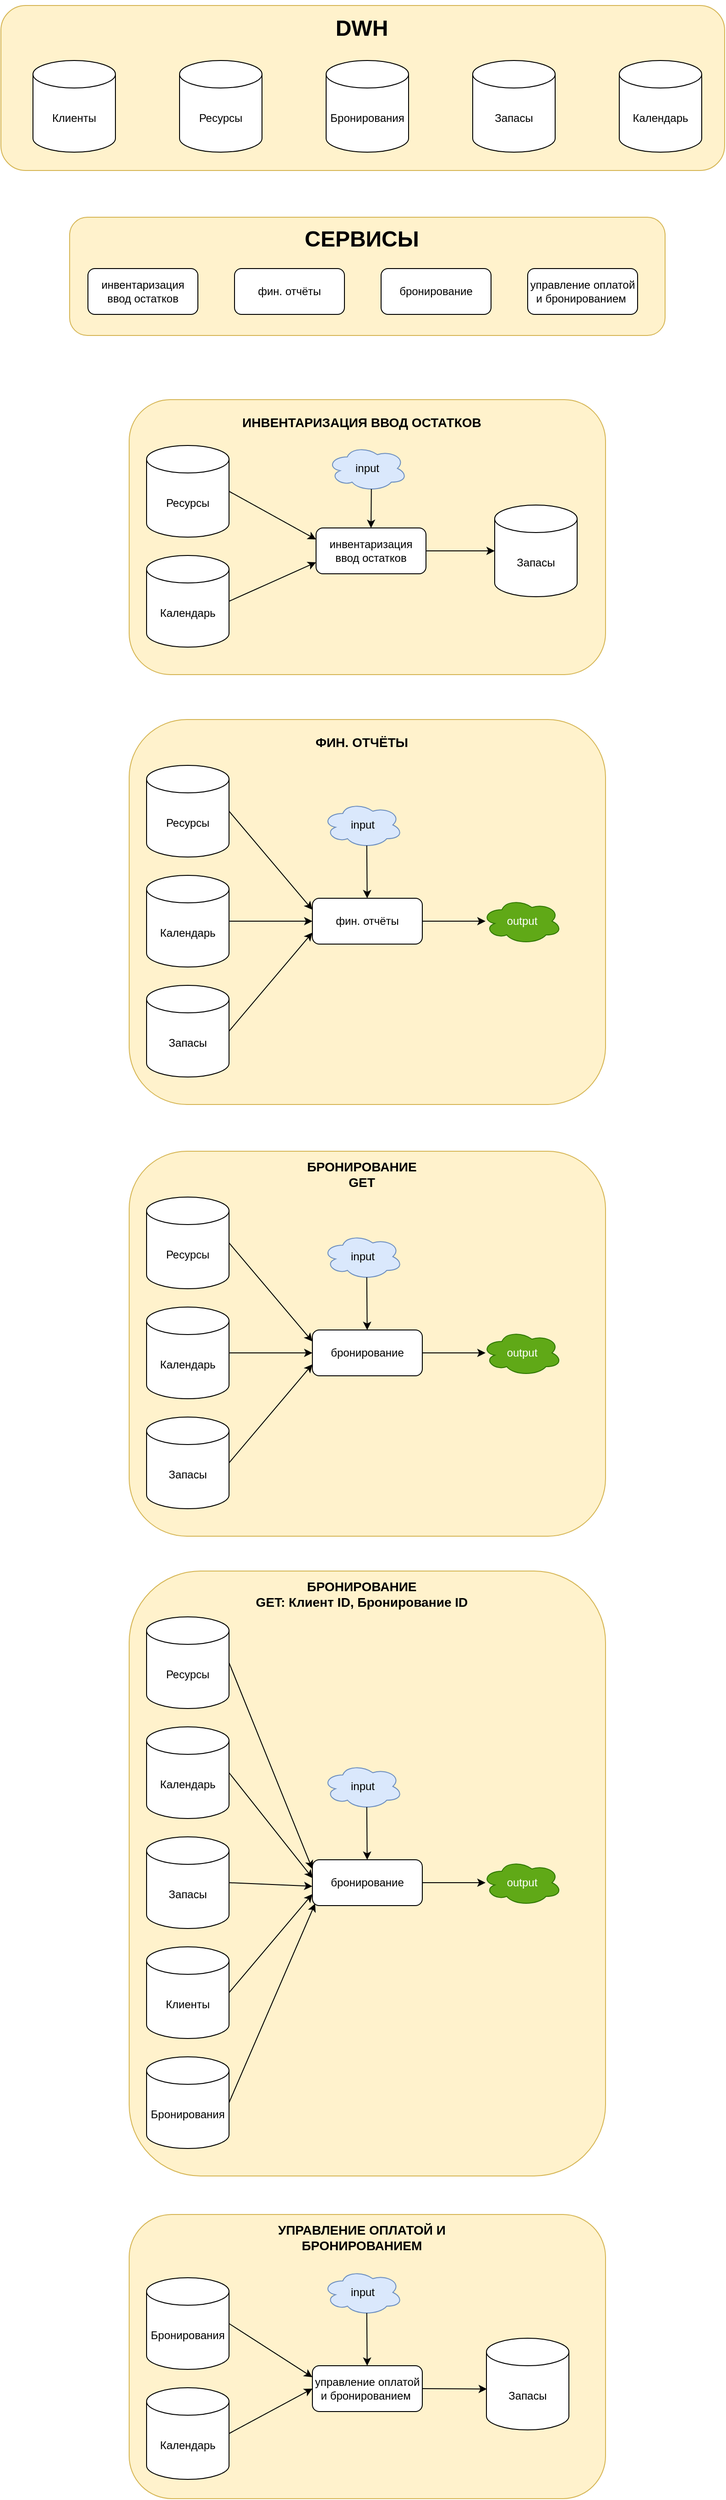 <mxfile version="26.0.14">
  <diagram name="Страница — 1" id="9s4wTQK07TVLdCJJapBF">
    <mxGraphModel dx="1383" dy="787" grid="1" gridSize="10" guides="1" tooltips="1" connect="1" arrows="1" fold="1" page="1" pageScale="1" pageWidth="827" pageHeight="1169" math="0" shadow="0">
      <root>
        <mxCell id="0" />
        <mxCell id="1" parent="0" />
        <mxCell id="H2dHz7MxLLWyKL-v6V5M-26" value="" style="rounded=1;whiteSpace=wrap;html=1;fillColor=#fff2cc;strokeColor=#d6b656;" vertex="1" parent="1">
          <mxGeometry x="95" y="301" width="650" height="129" as="geometry" />
        </mxCell>
        <mxCell id="H2dHz7MxLLWyKL-v6V5M-24" value="" style="rounded=1;whiteSpace=wrap;html=1;fillColor=#fff2cc;strokeColor=#d6b656;" vertex="1" parent="1">
          <mxGeometry x="20" y="70" width="790" height="180" as="geometry" />
        </mxCell>
        <mxCell id="H2dHz7MxLLWyKL-v6V5M-1" value="Клиенты" style="shape=cylinder3;whiteSpace=wrap;html=1;boundedLbl=1;backgroundOutline=1;size=15;" vertex="1" parent="1">
          <mxGeometry x="55" y="130" width="90" height="100" as="geometry" />
        </mxCell>
        <mxCell id="H2dHz7MxLLWyKL-v6V5M-2" value="Ресурсы" style="shape=cylinder3;whiteSpace=wrap;html=1;boundedLbl=1;backgroundOutline=1;size=15;" vertex="1" parent="1">
          <mxGeometry x="215" y="130" width="90" height="100" as="geometry" />
        </mxCell>
        <mxCell id="H2dHz7MxLLWyKL-v6V5M-3" value="Бронирования" style="shape=cylinder3;whiteSpace=wrap;html=1;boundedLbl=1;backgroundOutline=1;size=15;" vertex="1" parent="1">
          <mxGeometry x="375" y="130" width="90" height="100" as="geometry" />
        </mxCell>
        <mxCell id="H2dHz7MxLLWyKL-v6V5M-4" value="Запасы" style="shape=cylinder3;whiteSpace=wrap;html=1;boundedLbl=1;backgroundOutline=1;size=15;" vertex="1" parent="1">
          <mxGeometry x="535" y="130" width="90" height="100" as="geometry" />
        </mxCell>
        <mxCell id="H2dHz7MxLLWyKL-v6V5M-5" value="Календарь" style="shape=cylinder3;whiteSpace=wrap;html=1;boundedLbl=1;backgroundOutline=1;size=15;" vertex="1" parent="1">
          <mxGeometry x="695" y="130" width="90" height="100" as="geometry" />
        </mxCell>
        <mxCell id="H2dHz7MxLLWyKL-v6V5M-7" value="инвентаризация&lt;div&gt;ввод остатков&lt;/div&gt;" style="rounded=1;whiteSpace=wrap;html=1;" vertex="1" parent="1">
          <mxGeometry x="115" y="357" width="120" height="50" as="geometry" />
        </mxCell>
        <mxCell id="H2dHz7MxLLWyKL-v6V5M-8" value="фин. отчёты" style="rounded=1;whiteSpace=wrap;html=1;" vertex="1" parent="1">
          <mxGeometry x="275" y="357" width="120" height="50" as="geometry" />
        </mxCell>
        <mxCell id="H2dHz7MxLLWyKL-v6V5M-9" value="бронирование" style="rounded=1;whiteSpace=wrap;html=1;" vertex="1" parent="1">
          <mxGeometry x="435" y="357" width="120" height="50" as="geometry" />
        </mxCell>
        <mxCell id="H2dHz7MxLLWyKL-v6V5M-10" value="управление оплатой и бронированием&amp;nbsp;" style="rounded=1;whiteSpace=wrap;html=1;" vertex="1" parent="1">
          <mxGeometry x="595" y="357" width="120" height="50" as="geometry" />
        </mxCell>
        <mxCell id="H2dHz7MxLLWyKL-v6V5M-25" value="&lt;h1&gt;DWH&lt;/h1&gt;" style="text;html=1;align=center;verticalAlign=middle;whiteSpace=wrap;rounded=0;" vertex="1" parent="1">
          <mxGeometry x="384" y="80" width="60" height="30" as="geometry" />
        </mxCell>
        <mxCell id="H2dHz7MxLLWyKL-v6V5M-27" value="&lt;h1&gt;СЕРВИСЫ&lt;/h1&gt;" style="text;html=1;align=center;verticalAlign=middle;whiteSpace=wrap;rounded=0;" vertex="1" parent="1">
          <mxGeometry x="344" y="310" width="140" height="30" as="geometry" />
        </mxCell>
        <mxCell id="H2dHz7MxLLWyKL-v6V5M-28" value="" style="rounded=1;whiteSpace=wrap;html=1;fillColor=#fff2cc;strokeColor=#d6b656;" vertex="1" parent="1">
          <mxGeometry x="160" y="500" width="520" height="300" as="geometry" />
        </mxCell>
        <mxCell id="H2dHz7MxLLWyKL-v6V5M-30" value="&lt;h3&gt;ИНВЕНТАРИЗАЦИЯ ВВОД ОСТАТКОВ&lt;/h3&gt;" style="text;html=1;align=center;verticalAlign=middle;whiteSpace=wrap;rounded=0;" vertex="1" parent="1">
          <mxGeometry x="259" y="510" width="310" height="30" as="geometry" />
        </mxCell>
        <mxCell id="H2dHz7MxLLWyKL-v6V5M-32" value="Ресурсы" style="shape=cylinder3;whiteSpace=wrap;html=1;boundedLbl=1;backgroundOutline=1;size=15;" vertex="1" parent="1">
          <mxGeometry x="179" y="550" width="90" height="100" as="geometry" />
        </mxCell>
        <mxCell id="H2dHz7MxLLWyKL-v6V5M-33" value="Календарь" style="shape=cylinder3;whiteSpace=wrap;html=1;boundedLbl=1;backgroundOutline=1;size=15;" vertex="1" parent="1">
          <mxGeometry x="179" y="670" width="90" height="100" as="geometry" />
        </mxCell>
        <mxCell id="H2dHz7MxLLWyKL-v6V5M-34" value="инвентаризация&lt;div&gt;ввод остатков&lt;/div&gt;" style="rounded=1;whiteSpace=wrap;html=1;" vertex="1" parent="1">
          <mxGeometry x="364" y="640" width="120" height="50" as="geometry" />
        </mxCell>
        <mxCell id="H2dHz7MxLLWyKL-v6V5M-35" value="" style="endArrow=classic;html=1;rounded=0;exitX=1;exitY=0.5;exitDx=0;exitDy=0;exitPerimeter=0;entryX=0;entryY=0.25;entryDx=0;entryDy=0;" edge="1" parent="1" source="H2dHz7MxLLWyKL-v6V5M-32" target="H2dHz7MxLLWyKL-v6V5M-34">
          <mxGeometry width="50" height="50" relative="1" as="geometry">
            <mxPoint x="469" y="550" as="sourcePoint" />
            <mxPoint x="519" y="500" as="targetPoint" />
          </mxGeometry>
        </mxCell>
        <mxCell id="H2dHz7MxLLWyKL-v6V5M-36" value="" style="endArrow=classic;html=1;rounded=0;exitX=1;exitY=0.5;exitDx=0;exitDy=0;exitPerimeter=0;entryX=0;entryY=0.75;entryDx=0;entryDy=0;" edge="1" parent="1" source="H2dHz7MxLLWyKL-v6V5M-33" target="H2dHz7MxLLWyKL-v6V5M-34">
          <mxGeometry width="50" height="50" relative="1" as="geometry">
            <mxPoint x="469" y="550" as="sourcePoint" />
            <mxPoint x="519" y="500" as="targetPoint" />
          </mxGeometry>
        </mxCell>
        <mxCell id="H2dHz7MxLLWyKL-v6V5M-38" value="Запасы" style="shape=cylinder3;whiteSpace=wrap;html=1;boundedLbl=1;backgroundOutline=1;size=15;" vertex="1" parent="1">
          <mxGeometry x="559" y="615" width="90" height="100" as="geometry" />
        </mxCell>
        <mxCell id="H2dHz7MxLLWyKL-v6V5M-39" value="" style="endArrow=classic;html=1;rounded=0;exitX=1;exitY=0.5;exitDx=0;exitDy=0;" edge="1" parent="1" source="H2dHz7MxLLWyKL-v6V5M-34" target="H2dHz7MxLLWyKL-v6V5M-38">
          <mxGeometry width="50" height="50" relative="1" as="geometry">
            <mxPoint x="469" y="550" as="sourcePoint" />
            <mxPoint x="519" y="500" as="targetPoint" />
          </mxGeometry>
        </mxCell>
        <mxCell id="H2dHz7MxLLWyKL-v6V5M-40" value="" style="rounded=1;whiteSpace=wrap;html=1;fillColor=#fff2cc;strokeColor=#d6b656;" vertex="1" parent="1">
          <mxGeometry x="160" y="849" width="520" height="420" as="geometry" />
        </mxCell>
        <mxCell id="H2dHz7MxLLWyKL-v6V5M-41" value="&lt;h3&gt;ФИН. ОТЧЁТЫ&lt;/h3&gt;" style="text;html=1;align=center;verticalAlign=middle;whiteSpace=wrap;rounded=0;" vertex="1" parent="1">
          <mxGeometry x="259" y="859" width="310" height="30" as="geometry" />
        </mxCell>
        <mxCell id="H2dHz7MxLLWyKL-v6V5M-42" value="Ресурсы" style="shape=cylinder3;whiteSpace=wrap;html=1;boundedLbl=1;backgroundOutline=1;size=15;" vertex="1" parent="1">
          <mxGeometry x="179" y="899" width="90" height="100" as="geometry" />
        </mxCell>
        <mxCell id="H2dHz7MxLLWyKL-v6V5M-43" value="Календарь" style="shape=cylinder3;whiteSpace=wrap;html=1;boundedLbl=1;backgroundOutline=1;size=15;" vertex="1" parent="1">
          <mxGeometry x="179" y="1019" width="90" height="100" as="geometry" />
        </mxCell>
        <mxCell id="H2dHz7MxLLWyKL-v6V5M-44" value="фин. отчёты" style="rounded=1;whiteSpace=wrap;html=1;" vertex="1" parent="1">
          <mxGeometry x="360" y="1044" width="120" height="50" as="geometry" />
        </mxCell>
        <mxCell id="H2dHz7MxLLWyKL-v6V5M-45" value="" style="endArrow=classic;html=1;rounded=0;exitX=1;exitY=0.5;exitDx=0;exitDy=0;exitPerimeter=0;entryX=0;entryY=0.25;entryDx=0;entryDy=0;" edge="1" parent="1" source="H2dHz7MxLLWyKL-v6V5M-42" target="H2dHz7MxLLWyKL-v6V5M-44">
          <mxGeometry width="50" height="50" relative="1" as="geometry">
            <mxPoint x="469" y="899" as="sourcePoint" />
            <mxPoint x="519" y="849" as="targetPoint" />
          </mxGeometry>
        </mxCell>
        <mxCell id="H2dHz7MxLLWyKL-v6V5M-46" value="" style="endArrow=classic;html=1;rounded=0;exitX=1;exitY=0.5;exitDx=0;exitDy=0;exitPerimeter=0;entryX=0;entryY=0.5;entryDx=0;entryDy=0;" edge="1" parent="1" source="H2dHz7MxLLWyKL-v6V5M-43" target="H2dHz7MxLLWyKL-v6V5M-44">
          <mxGeometry width="50" height="50" relative="1" as="geometry">
            <mxPoint x="469" y="899" as="sourcePoint" />
            <mxPoint x="519" y="849" as="targetPoint" />
          </mxGeometry>
        </mxCell>
        <mxCell id="H2dHz7MxLLWyKL-v6V5M-47" value="Запасы" style="shape=cylinder3;whiteSpace=wrap;html=1;boundedLbl=1;backgroundOutline=1;size=15;" vertex="1" parent="1">
          <mxGeometry x="179" y="1139" width="90" height="100" as="geometry" />
        </mxCell>
        <mxCell id="H2dHz7MxLLWyKL-v6V5M-49" value="" style="endArrow=classic;html=1;rounded=0;exitX=1;exitY=0.5;exitDx=0;exitDy=0;exitPerimeter=0;entryX=0;entryY=0.75;entryDx=0;entryDy=0;" edge="1" parent="1" source="H2dHz7MxLLWyKL-v6V5M-47" target="H2dHz7MxLLWyKL-v6V5M-44">
          <mxGeometry width="50" height="50" relative="1" as="geometry">
            <mxPoint x="325" y="1039" as="sourcePoint" />
            <mxPoint x="375" y="989" as="targetPoint" />
          </mxGeometry>
        </mxCell>
        <mxCell id="H2dHz7MxLLWyKL-v6V5M-50" value="" style="endArrow=classic;html=1;rounded=0;exitX=1;exitY=0.5;exitDx=0;exitDy=0;entryX=0;entryY=0.5;entryDx=0;entryDy=0;" edge="1" parent="1" source="H2dHz7MxLLWyKL-v6V5M-44">
          <mxGeometry width="50" height="50" relative="1" as="geometry">
            <mxPoint x="325" y="1039" as="sourcePoint" />
            <mxPoint x="549.0" y="1069.0" as="targetPoint" />
          </mxGeometry>
        </mxCell>
        <mxCell id="H2dHz7MxLLWyKL-v6V5M-64" value="input" style="ellipse;shape=cloud;whiteSpace=wrap;html=1;fillColor=#dae8fc;strokeColor=#6c8ebf;" vertex="1" parent="1">
          <mxGeometry x="376.25" y="550" width="87.5" height="50" as="geometry" />
        </mxCell>
        <mxCell id="H2dHz7MxLLWyKL-v6V5M-65" value="" style="endArrow=classic;html=1;rounded=0;exitX=0.55;exitY=0.95;exitDx=0;exitDy=0;exitPerimeter=0;entryX=0.5;entryY=0;entryDx=0;entryDy=0;" edge="1" parent="1" source="H2dHz7MxLLWyKL-v6V5M-64" target="H2dHz7MxLLWyKL-v6V5M-34">
          <mxGeometry width="50" height="50" relative="1" as="geometry">
            <mxPoint x="320" y="750" as="sourcePoint" />
            <mxPoint x="370" y="700" as="targetPoint" />
          </mxGeometry>
        </mxCell>
        <mxCell id="H2dHz7MxLLWyKL-v6V5M-66" value="input" style="ellipse;shape=cloud;whiteSpace=wrap;html=1;fillColor=#dae8fc;strokeColor=#6c8ebf;" vertex="1" parent="1">
          <mxGeometry x="371.25" y="939" width="87.5" height="50" as="geometry" />
        </mxCell>
        <mxCell id="H2dHz7MxLLWyKL-v6V5M-67" value="" style="endArrow=classic;html=1;rounded=0;exitX=0.55;exitY=0.95;exitDx=0;exitDy=0;exitPerimeter=0;" edge="1" parent="1" source="H2dHz7MxLLWyKL-v6V5M-66" target="H2dHz7MxLLWyKL-v6V5M-44">
          <mxGeometry width="50" height="50" relative="1" as="geometry">
            <mxPoint x="439" y="457" as="sourcePoint" />
            <mxPoint x="439" y="509" as="targetPoint" />
          </mxGeometry>
        </mxCell>
        <mxCell id="H2dHz7MxLLWyKL-v6V5M-68" value="output" style="ellipse;shape=cloud;whiteSpace=wrap;html=1;fillColor=#60a917;strokeColor=#2D7600;fontColor=#ffffff;" vertex="1" parent="1">
          <mxGeometry x="545" y="1044" width="87.5" height="50" as="geometry" />
        </mxCell>
        <mxCell id="H2dHz7MxLLWyKL-v6V5M-70" value="" style="rounded=1;whiteSpace=wrap;html=1;fillColor=#fff2cc;strokeColor=#d6b656;" vertex="1" parent="1">
          <mxGeometry x="160" y="1320" width="520" height="420" as="geometry" />
        </mxCell>
        <mxCell id="H2dHz7MxLLWyKL-v6V5M-71" value="&lt;h3&gt;БРОНИРОВАНИЕ&lt;br&gt;GET&lt;/h3&gt;" style="text;html=1;align=center;verticalAlign=middle;whiteSpace=wrap;rounded=0;" vertex="1" parent="1">
          <mxGeometry x="259" y="1330" width="310" height="30" as="geometry" />
        </mxCell>
        <mxCell id="H2dHz7MxLLWyKL-v6V5M-72" value="Ресурсы" style="shape=cylinder3;whiteSpace=wrap;html=1;boundedLbl=1;backgroundOutline=1;size=15;" vertex="1" parent="1">
          <mxGeometry x="179" y="1370" width="90" height="100" as="geometry" />
        </mxCell>
        <mxCell id="H2dHz7MxLLWyKL-v6V5M-73" value="Календарь" style="shape=cylinder3;whiteSpace=wrap;html=1;boundedLbl=1;backgroundOutline=1;size=15;" vertex="1" parent="1">
          <mxGeometry x="179" y="1490" width="90" height="100" as="geometry" />
        </mxCell>
        <mxCell id="H2dHz7MxLLWyKL-v6V5M-74" value="бронирование" style="rounded=1;whiteSpace=wrap;html=1;" vertex="1" parent="1">
          <mxGeometry x="360" y="1515" width="120" height="50" as="geometry" />
        </mxCell>
        <mxCell id="H2dHz7MxLLWyKL-v6V5M-75" value="" style="endArrow=classic;html=1;rounded=0;exitX=1;exitY=0.5;exitDx=0;exitDy=0;exitPerimeter=0;entryX=0;entryY=0.25;entryDx=0;entryDy=0;" edge="1" parent="1" source="H2dHz7MxLLWyKL-v6V5M-72" target="H2dHz7MxLLWyKL-v6V5M-74">
          <mxGeometry width="50" height="50" relative="1" as="geometry">
            <mxPoint x="469" y="1370" as="sourcePoint" />
            <mxPoint x="519" y="1320" as="targetPoint" />
          </mxGeometry>
        </mxCell>
        <mxCell id="H2dHz7MxLLWyKL-v6V5M-76" value="" style="endArrow=classic;html=1;rounded=0;exitX=1;exitY=0.5;exitDx=0;exitDy=0;exitPerimeter=0;entryX=0;entryY=0.5;entryDx=0;entryDy=0;" edge="1" parent="1" source="H2dHz7MxLLWyKL-v6V5M-73" target="H2dHz7MxLLWyKL-v6V5M-74">
          <mxGeometry width="50" height="50" relative="1" as="geometry">
            <mxPoint x="469" y="1370" as="sourcePoint" />
            <mxPoint x="519" y="1320" as="targetPoint" />
          </mxGeometry>
        </mxCell>
        <mxCell id="H2dHz7MxLLWyKL-v6V5M-77" value="Запасы" style="shape=cylinder3;whiteSpace=wrap;html=1;boundedLbl=1;backgroundOutline=1;size=15;" vertex="1" parent="1">
          <mxGeometry x="179" y="1610" width="90" height="100" as="geometry" />
        </mxCell>
        <mxCell id="H2dHz7MxLLWyKL-v6V5M-78" value="" style="endArrow=classic;html=1;rounded=0;exitX=1;exitY=0.5;exitDx=0;exitDy=0;exitPerimeter=0;entryX=0;entryY=0.75;entryDx=0;entryDy=0;" edge="1" parent="1" source="H2dHz7MxLLWyKL-v6V5M-77" target="H2dHz7MxLLWyKL-v6V5M-74">
          <mxGeometry width="50" height="50" relative="1" as="geometry">
            <mxPoint x="325" y="1510" as="sourcePoint" />
            <mxPoint x="375" y="1460" as="targetPoint" />
          </mxGeometry>
        </mxCell>
        <mxCell id="H2dHz7MxLLWyKL-v6V5M-79" value="" style="endArrow=classic;html=1;rounded=0;exitX=1;exitY=0.5;exitDx=0;exitDy=0;entryX=0;entryY=0.5;entryDx=0;entryDy=0;" edge="1" parent="1" source="H2dHz7MxLLWyKL-v6V5M-74">
          <mxGeometry width="50" height="50" relative="1" as="geometry">
            <mxPoint x="325" y="1510" as="sourcePoint" />
            <mxPoint x="549.0" y="1540.0" as="targetPoint" />
          </mxGeometry>
        </mxCell>
        <mxCell id="H2dHz7MxLLWyKL-v6V5M-80" value="input" style="ellipse;shape=cloud;whiteSpace=wrap;html=1;fillColor=#dae8fc;strokeColor=#6c8ebf;" vertex="1" parent="1">
          <mxGeometry x="371.25" y="1410" width="87.5" height="50" as="geometry" />
        </mxCell>
        <mxCell id="H2dHz7MxLLWyKL-v6V5M-81" value="" style="endArrow=classic;html=1;rounded=0;exitX=0.55;exitY=0.95;exitDx=0;exitDy=0;exitPerimeter=0;" edge="1" parent="1" source="H2dHz7MxLLWyKL-v6V5M-80" target="H2dHz7MxLLWyKL-v6V5M-74">
          <mxGeometry width="50" height="50" relative="1" as="geometry">
            <mxPoint x="439" y="928" as="sourcePoint" />
            <mxPoint x="439" y="980" as="targetPoint" />
          </mxGeometry>
        </mxCell>
        <mxCell id="H2dHz7MxLLWyKL-v6V5M-82" value="output" style="ellipse;shape=cloud;whiteSpace=wrap;html=1;fillColor=#60a917;strokeColor=#2D7600;fontColor=#ffffff;" vertex="1" parent="1">
          <mxGeometry x="545" y="1515" width="87.5" height="50" as="geometry" />
        </mxCell>
        <mxCell id="H2dHz7MxLLWyKL-v6V5M-83" value="" style="rounded=1;whiteSpace=wrap;html=1;fillColor=#fff2cc;strokeColor=#d6b656;" vertex="1" parent="1">
          <mxGeometry x="160" y="1778" width="520" height="660" as="geometry" />
        </mxCell>
        <mxCell id="H2dHz7MxLLWyKL-v6V5M-84" value="&lt;h3&gt;БРОНИРОВАНИЕ&lt;br&gt;GET: Клиент ID, Бронирование ID&lt;/h3&gt;" style="text;html=1;align=center;verticalAlign=middle;whiteSpace=wrap;rounded=0;" vertex="1" parent="1">
          <mxGeometry x="259" y="1788" width="310" height="30" as="geometry" />
        </mxCell>
        <mxCell id="H2dHz7MxLLWyKL-v6V5M-85" value="Ресурсы" style="shape=cylinder3;whiteSpace=wrap;html=1;boundedLbl=1;backgroundOutline=1;size=15;" vertex="1" parent="1">
          <mxGeometry x="179" y="1828" width="90" height="100" as="geometry" />
        </mxCell>
        <mxCell id="H2dHz7MxLLWyKL-v6V5M-86" value="Календарь" style="shape=cylinder3;whiteSpace=wrap;html=1;boundedLbl=1;backgroundOutline=1;size=15;" vertex="1" parent="1">
          <mxGeometry x="179" y="1948" width="90" height="100" as="geometry" />
        </mxCell>
        <mxCell id="H2dHz7MxLLWyKL-v6V5M-87" value="бронирование" style="rounded=1;whiteSpace=wrap;html=1;" vertex="1" parent="1">
          <mxGeometry x="360" y="2093" width="120" height="50" as="geometry" />
        </mxCell>
        <mxCell id="H2dHz7MxLLWyKL-v6V5M-88" value="" style="endArrow=classic;html=1;rounded=0;exitX=1;exitY=0.5;exitDx=0;exitDy=0;exitPerimeter=0;entryX=-0.001;entryY=0.197;entryDx=0;entryDy=0;entryPerimeter=0;" edge="1" parent="1" source="H2dHz7MxLLWyKL-v6V5M-85" target="H2dHz7MxLLWyKL-v6V5M-87">
          <mxGeometry width="50" height="50" relative="1" as="geometry">
            <mxPoint x="469" y="1828" as="sourcePoint" />
            <mxPoint x="360" y="2038" as="targetPoint" />
          </mxGeometry>
        </mxCell>
        <mxCell id="H2dHz7MxLLWyKL-v6V5M-89" value="" style="endArrow=classic;html=1;rounded=0;exitX=1;exitY=0.5;exitDx=0;exitDy=0;exitPerimeter=0;entryX=0.002;entryY=0.401;entryDx=0;entryDy=0;entryPerimeter=0;" edge="1" parent="1" source="H2dHz7MxLLWyKL-v6V5M-86" target="H2dHz7MxLLWyKL-v6V5M-87">
          <mxGeometry width="50" height="50" relative="1" as="geometry">
            <mxPoint x="469" y="1828" as="sourcePoint" />
            <mxPoint x="519" y="1778" as="targetPoint" />
          </mxGeometry>
        </mxCell>
        <mxCell id="H2dHz7MxLLWyKL-v6V5M-90" value="Запасы" style="shape=cylinder3;whiteSpace=wrap;html=1;boundedLbl=1;backgroundOutline=1;size=15;" vertex="1" parent="1">
          <mxGeometry x="179" y="2068" width="90" height="100" as="geometry" />
        </mxCell>
        <mxCell id="H2dHz7MxLLWyKL-v6V5M-91" value="" style="endArrow=classic;html=1;rounded=0;exitX=1;exitY=0.5;exitDx=0;exitDy=0;exitPerimeter=0;entryX=0;entryY=0.579;entryDx=0;entryDy=0;entryPerimeter=0;" edge="1" parent="1" source="H2dHz7MxLLWyKL-v6V5M-90" target="H2dHz7MxLLWyKL-v6V5M-87">
          <mxGeometry width="50" height="50" relative="1" as="geometry">
            <mxPoint x="325" y="1968" as="sourcePoint" />
            <mxPoint x="375" y="1918" as="targetPoint" />
          </mxGeometry>
        </mxCell>
        <mxCell id="H2dHz7MxLLWyKL-v6V5M-92" value="" style="endArrow=classic;html=1;rounded=0;exitX=1;exitY=0.5;exitDx=0;exitDy=0;entryX=0;entryY=0.5;entryDx=0;entryDy=0;" edge="1" parent="1" source="H2dHz7MxLLWyKL-v6V5M-87">
          <mxGeometry width="50" height="50" relative="1" as="geometry">
            <mxPoint x="325" y="2088" as="sourcePoint" />
            <mxPoint x="549.0" y="2118" as="targetPoint" />
          </mxGeometry>
        </mxCell>
        <mxCell id="H2dHz7MxLLWyKL-v6V5M-93" value="input" style="ellipse;shape=cloud;whiteSpace=wrap;html=1;fillColor=#dae8fc;strokeColor=#6c8ebf;" vertex="1" parent="1">
          <mxGeometry x="371.25" y="1988" width="87.5" height="50" as="geometry" />
        </mxCell>
        <mxCell id="H2dHz7MxLLWyKL-v6V5M-94" value="" style="endArrow=classic;html=1;rounded=0;exitX=0.55;exitY=0.95;exitDx=0;exitDy=0;exitPerimeter=0;" edge="1" parent="1" source="H2dHz7MxLLWyKL-v6V5M-93" target="H2dHz7MxLLWyKL-v6V5M-87">
          <mxGeometry width="50" height="50" relative="1" as="geometry">
            <mxPoint x="439" y="1506" as="sourcePoint" />
            <mxPoint x="439" y="1558" as="targetPoint" />
          </mxGeometry>
        </mxCell>
        <mxCell id="H2dHz7MxLLWyKL-v6V5M-95" value="output" style="ellipse;shape=cloud;whiteSpace=wrap;html=1;fillColor=#60a917;strokeColor=#2D7600;fontColor=#ffffff;" vertex="1" parent="1">
          <mxGeometry x="545" y="2093" width="87.5" height="50" as="geometry" />
        </mxCell>
        <mxCell id="H2dHz7MxLLWyKL-v6V5M-96" value="Клиенты" style="shape=cylinder3;whiteSpace=wrap;html=1;boundedLbl=1;backgroundOutline=1;size=15;" vertex="1" parent="1">
          <mxGeometry x="179" y="2188" width="90" height="100" as="geometry" />
        </mxCell>
        <mxCell id="H2dHz7MxLLWyKL-v6V5M-97" value="" style="endArrow=classic;html=1;rounded=0;exitX=1;exitY=0.5;exitDx=0;exitDy=0;exitPerimeter=0;entryX=0;entryY=0.75;entryDx=0;entryDy=0;" edge="1" parent="1" source="H2dHz7MxLLWyKL-v6V5M-96" target="H2dHz7MxLLWyKL-v6V5M-87">
          <mxGeometry width="50" height="50" relative="1" as="geometry">
            <mxPoint x="316" y="1968" as="sourcePoint" />
            <mxPoint x="366" y="1918" as="targetPoint" />
          </mxGeometry>
        </mxCell>
        <mxCell id="H2dHz7MxLLWyKL-v6V5M-98" value="Бронирования" style="shape=cylinder3;whiteSpace=wrap;html=1;boundedLbl=1;backgroundOutline=1;size=15;" vertex="1" parent="1">
          <mxGeometry x="179" y="2308" width="90" height="100" as="geometry" />
        </mxCell>
        <mxCell id="H2dHz7MxLLWyKL-v6V5M-101" value="" style="endArrow=classic;html=1;rounded=0;exitX=1;exitY=0.5;exitDx=0;exitDy=0;exitPerimeter=0;entryX=0.025;entryY=0.957;entryDx=0;entryDy=0;entryPerimeter=0;" edge="1" parent="1" source="H2dHz7MxLLWyKL-v6V5M-98" target="H2dHz7MxLLWyKL-v6V5M-87">
          <mxGeometry width="50" height="50" relative="1" as="geometry">
            <mxPoint x="56" y="2128" as="sourcePoint" />
            <mxPoint x="106" y="2078" as="targetPoint" />
          </mxGeometry>
        </mxCell>
        <mxCell id="H2dHz7MxLLWyKL-v6V5M-102" value="" style="rounded=1;whiteSpace=wrap;html=1;fillColor=#fff2cc;strokeColor=#d6b656;" vertex="1" parent="1">
          <mxGeometry x="160" y="2480" width="520" height="310" as="geometry" />
        </mxCell>
        <mxCell id="H2dHz7MxLLWyKL-v6V5M-103" value="&lt;h3&gt;УПРАВЛЕНИЕ ОПЛАТОЙ И БРОНИРОВАНИЕМ&lt;/h3&gt;" style="text;html=1;align=center;verticalAlign=middle;whiteSpace=wrap;rounded=0;" vertex="1" parent="1">
          <mxGeometry x="259" y="2490" width="310" height="30" as="geometry" />
        </mxCell>
        <mxCell id="H2dHz7MxLLWyKL-v6V5M-104" value="Бронирования" style="shape=cylinder3;whiteSpace=wrap;html=1;boundedLbl=1;backgroundOutline=1;size=15;" vertex="1" parent="1">
          <mxGeometry x="179" y="2549" width="90" height="100" as="geometry" />
        </mxCell>
        <mxCell id="H2dHz7MxLLWyKL-v6V5M-105" value="Календарь" style="shape=cylinder3;whiteSpace=wrap;html=1;boundedLbl=1;backgroundOutline=1;size=15;" vertex="1" parent="1">
          <mxGeometry x="179" y="2669" width="90" height="100" as="geometry" />
        </mxCell>
        <mxCell id="H2dHz7MxLLWyKL-v6V5M-106" value="управление оплатой и бронированием&amp;nbsp;" style="rounded=1;whiteSpace=wrap;html=1;" vertex="1" parent="1">
          <mxGeometry x="360" y="2645" width="120" height="50" as="geometry" />
        </mxCell>
        <mxCell id="H2dHz7MxLLWyKL-v6V5M-107" value="" style="endArrow=classic;html=1;rounded=0;exitX=1;exitY=0.5;exitDx=0;exitDy=0;exitPerimeter=0;entryX=0;entryY=0.25;entryDx=0;entryDy=0;" edge="1" parent="1" source="H2dHz7MxLLWyKL-v6V5M-104" target="H2dHz7MxLLWyKL-v6V5M-106">
          <mxGeometry width="50" height="50" relative="1" as="geometry">
            <mxPoint x="469" y="2530" as="sourcePoint" />
            <mxPoint x="519" y="2480" as="targetPoint" />
          </mxGeometry>
        </mxCell>
        <mxCell id="H2dHz7MxLLWyKL-v6V5M-108" value="" style="endArrow=classic;html=1;rounded=0;exitX=1;exitY=0.5;exitDx=0;exitDy=0;exitPerimeter=0;entryX=0;entryY=0.5;entryDx=0;entryDy=0;" edge="1" parent="1" source="H2dHz7MxLLWyKL-v6V5M-105" target="H2dHz7MxLLWyKL-v6V5M-106">
          <mxGeometry width="50" height="50" relative="1" as="geometry">
            <mxPoint x="469" y="2530" as="sourcePoint" />
            <mxPoint x="519" y="2480" as="targetPoint" />
          </mxGeometry>
        </mxCell>
        <mxCell id="H2dHz7MxLLWyKL-v6V5M-109" value="Запасы" style="shape=cylinder3;whiteSpace=wrap;html=1;boundedLbl=1;backgroundOutline=1;size=15;" vertex="1" parent="1">
          <mxGeometry x="550" y="2615" width="90" height="100" as="geometry" />
        </mxCell>
        <mxCell id="H2dHz7MxLLWyKL-v6V5M-111" value="" style="endArrow=classic;html=1;rounded=0;exitX=1;exitY=0.5;exitDx=0;exitDy=0;entryX=0.005;entryY=0.554;entryDx=0;entryDy=0;entryPerimeter=0;" edge="1" parent="1" source="H2dHz7MxLLWyKL-v6V5M-106" target="H2dHz7MxLLWyKL-v6V5M-109">
          <mxGeometry width="50" height="50" relative="1" as="geometry">
            <mxPoint x="325" y="2670" as="sourcePoint" />
            <mxPoint x="549.0" y="2700" as="targetPoint" />
          </mxGeometry>
        </mxCell>
        <mxCell id="H2dHz7MxLLWyKL-v6V5M-112" value="input" style="ellipse;shape=cloud;whiteSpace=wrap;html=1;fillColor=#dae8fc;strokeColor=#6c8ebf;" vertex="1" parent="1">
          <mxGeometry x="371.25" y="2540" width="87.5" height="50" as="geometry" />
        </mxCell>
        <mxCell id="H2dHz7MxLLWyKL-v6V5M-113" value="" style="endArrow=classic;html=1;rounded=0;exitX=0.55;exitY=0.95;exitDx=0;exitDy=0;exitPerimeter=0;" edge="1" parent="1" source="H2dHz7MxLLWyKL-v6V5M-112" target="H2dHz7MxLLWyKL-v6V5M-106">
          <mxGeometry width="50" height="50" relative="1" as="geometry">
            <mxPoint x="439" y="2058" as="sourcePoint" />
            <mxPoint x="439" y="2110" as="targetPoint" />
          </mxGeometry>
        </mxCell>
      </root>
    </mxGraphModel>
  </diagram>
</mxfile>
